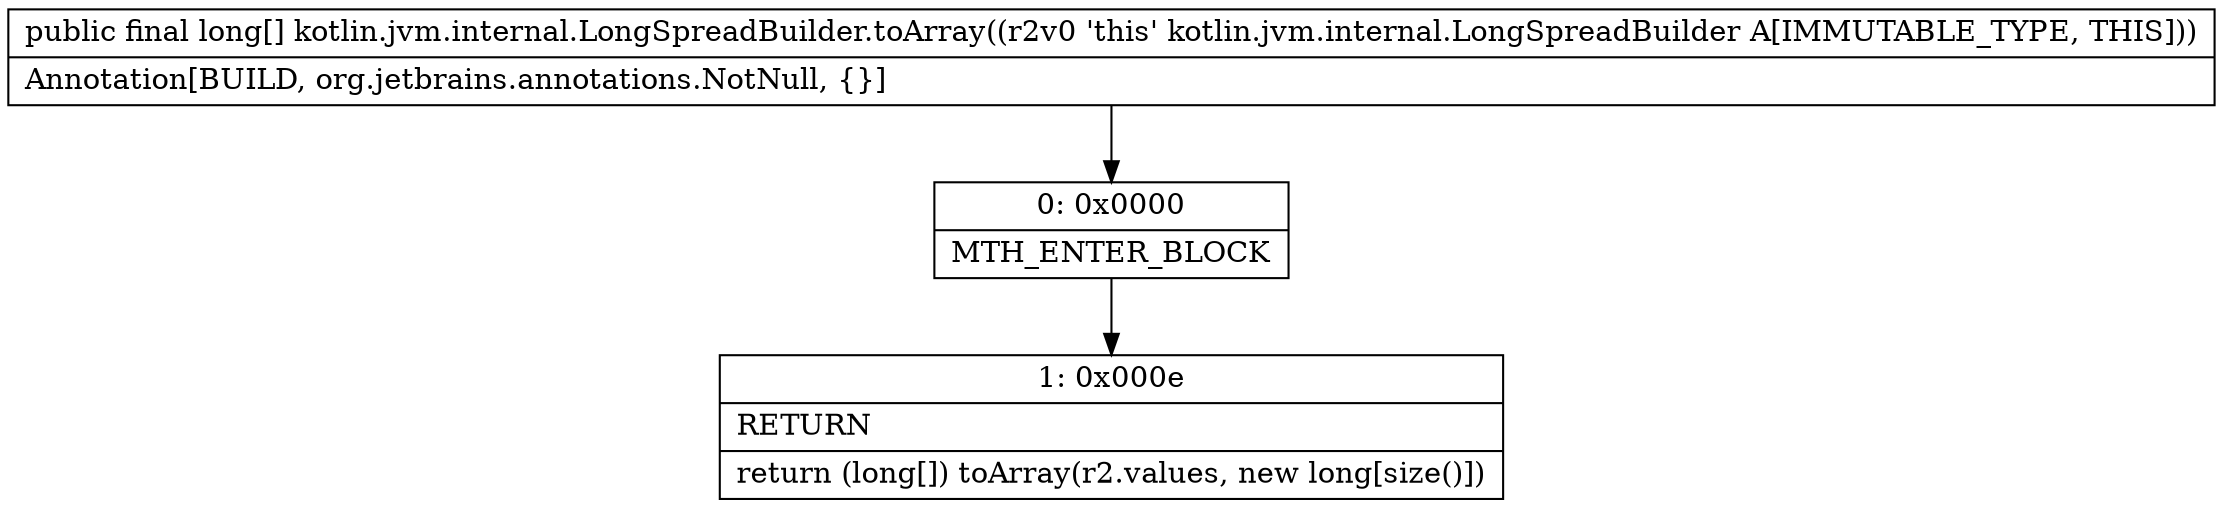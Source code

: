 digraph "CFG forkotlin.jvm.internal.LongSpreadBuilder.toArray()[J" {
Node_0 [shape=record,label="{0\:\ 0x0000|MTH_ENTER_BLOCK\l}"];
Node_1 [shape=record,label="{1\:\ 0x000e|RETURN\l|return (long[]) toArray(r2.values, new long[size()])\l}"];
MethodNode[shape=record,label="{public final long[] kotlin.jvm.internal.LongSpreadBuilder.toArray((r2v0 'this' kotlin.jvm.internal.LongSpreadBuilder A[IMMUTABLE_TYPE, THIS]))  | Annotation[BUILD, org.jetbrains.annotations.NotNull, \{\}]\l}"];
MethodNode -> Node_0;
Node_0 -> Node_1;
}

